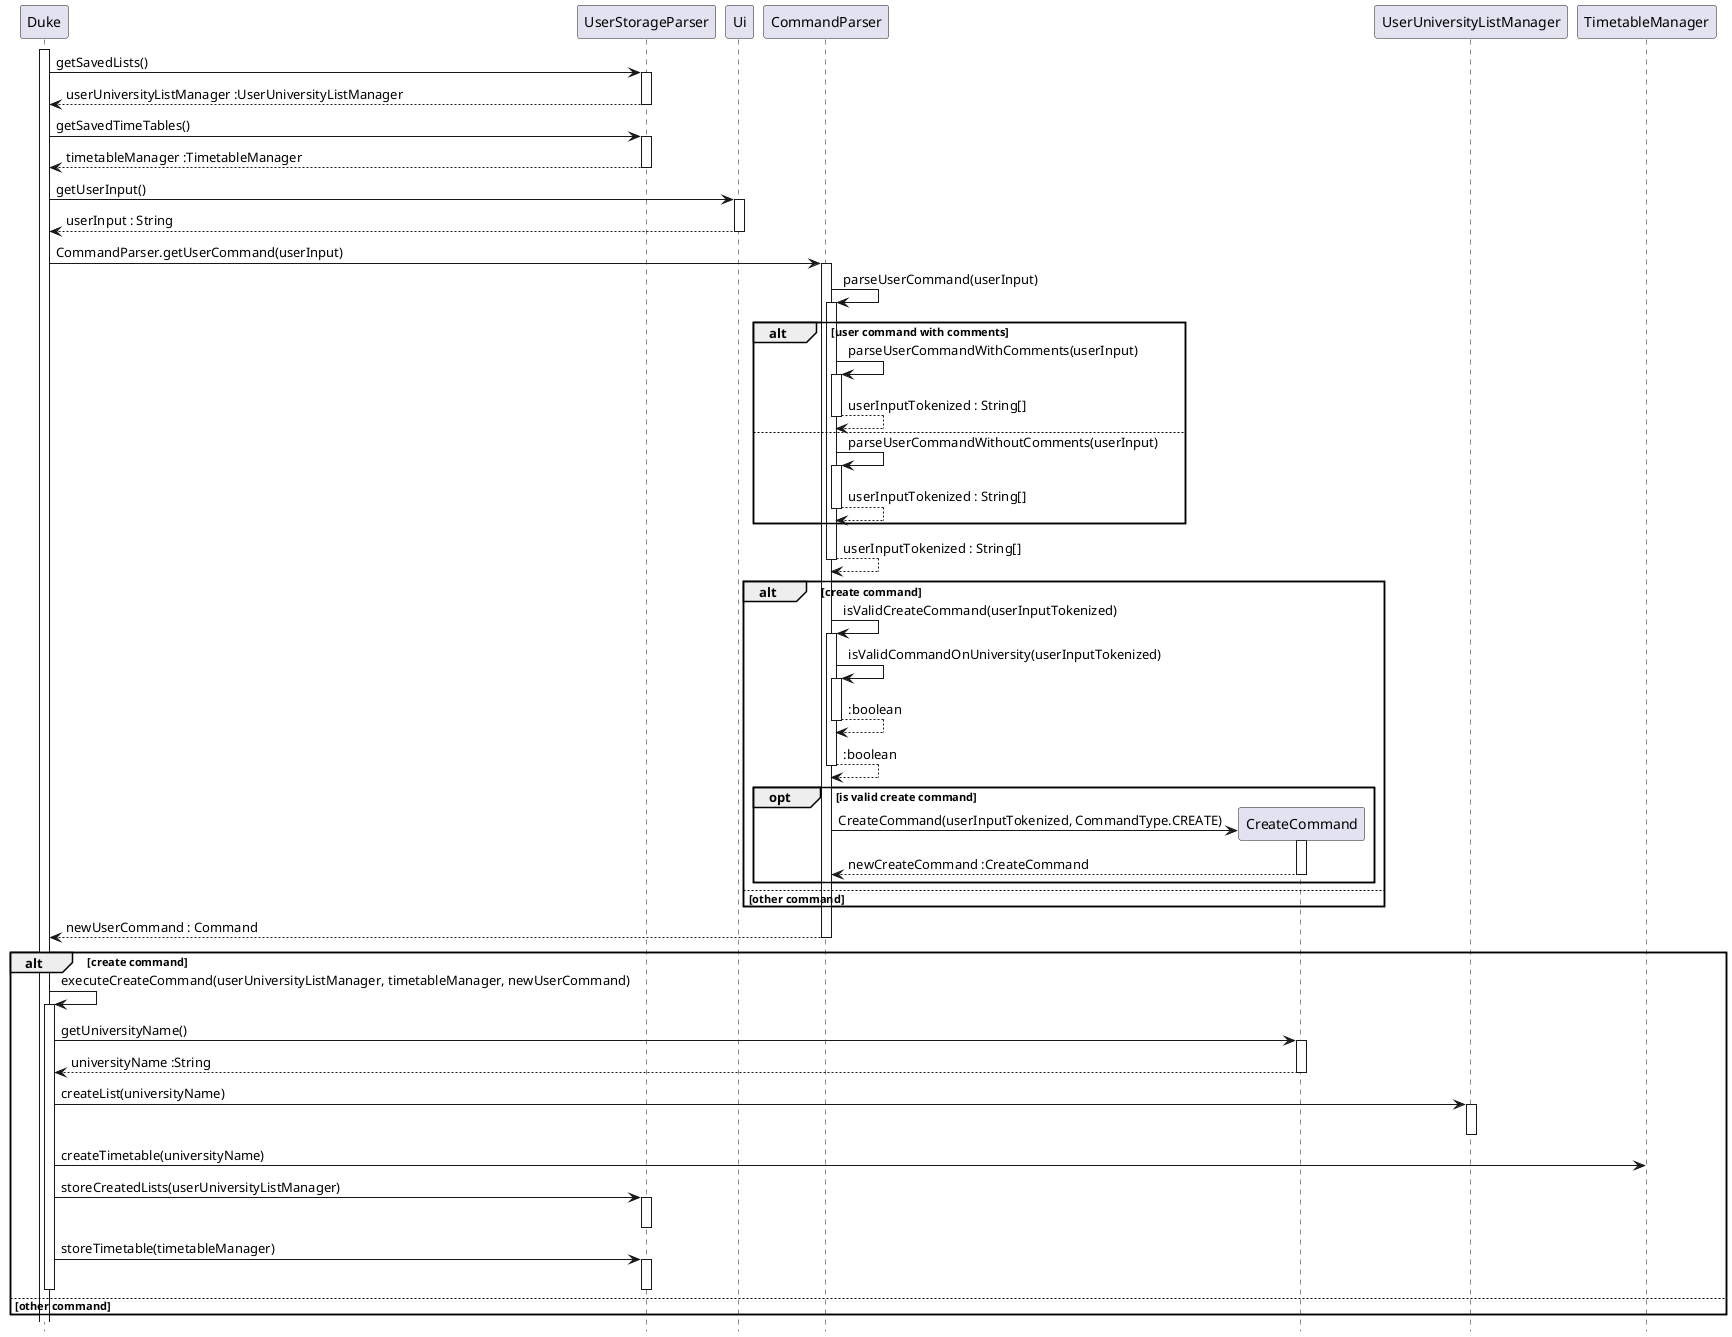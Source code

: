 @startuml

activate Duke

hide footbox

Duke -> UserStorageParser : getSavedLists()
activate UserStorageParser

UserStorageParser --> Duke : userUniversityListManager :UserUniversityListManager
deactivate UserStorageParser

Duke -> UserStorageParser : getSavedTimeTables()
activate UserStorageParser

UserStorageParser --> Duke : timetableManager :TimetableManager
deactivate UserStorageParser

Duke -> Ui : getUserInput()
activate Ui

Ui --> Duke : userInput : String
deactivate Ui

Duke -> CommandParser : CommandParser.getUserCommand(userInput)
activate CommandParser

CommandParser -> CommandParser : parseUserCommand(userInput)
activate CommandParser

alt user command with comments
    CommandParser -> CommandParser : parseUserCommandWithComments(userInput)
    activate CommandParser

    CommandParser --> CommandParser : userInputTokenized : String[]
    deactivate CommandParser

else
    CommandParser -> CommandParser : parseUserCommandWithoutComments(userInput)
    activate CommandParser

    CommandParser --> CommandParser : userInputTokenized : String[]
    deactivate CommandParser 
end

CommandParser --> CommandParser : userInputTokenized : String[]
deactivate CommandParser

alt create command

    CommandParser -> CommandParser : isValidCreateCommand(userInputTokenized)
    activate CommandParser

    CommandParser -> CommandParser : isValidCommandOnUniversity(userInputTokenized)
    activate CommandParser

    CommandParser --> CommandParser : :boolean
    deactivate CommandParser

    CommandParser --> CommandParser : :boolean
    deactivate CommandParser

    opt is valid create command

        create CreateCommand
        CommandParser -> CreateCommand : CreateCommand(userInputTokenized, CommandType.CREATE)
        activate CreateCommand

        CreateCommand --> CommandParser : newCreateCommand :CreateCommand
        deactivate CreateCommand
    end

else other command

end

CommandParser --> Duke : newUserCommand : Command
deactivate CommandParser

alt create command

Duke -> Duke : executeCreateCommand(userUniversityListManager, timetableManager, newUserCommand)
activate Duke

    Duke -> CreateCommand : getUniversityName()
    activate CreateCommand

    CreateCommand --> Duke : universityName :String
    deactivate CreateCommand

    Duke -> UserUniversityListManager : createList(universityName)
    activate UserUniversityListManager

    deactivate UserUniversityListManager

    Duke -> TimetableManager : createTimetable(universityName)

    Duke -> UserStorageParser : storeCreatedLists(userUniversityListManager)
    activate UserStorageParser

    deactivate UserStorageParser

    Duke -> UserStorageParser : storeTimetable(timetableManager)
    activate UserStorageParser

    deactivate UserStorageParser
deactivate Duke
else other command
end


@enduml